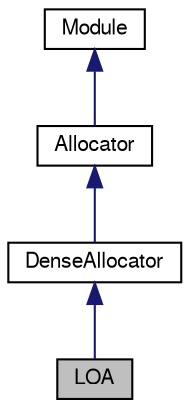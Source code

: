 digraph "LOA"
{
  bgcolor="transparent";
  edge [fontname="FreeSans",fontsize="10",labelfontname="FreeSans",labelfontsize="10"];
  node [fontname="FreeSans",fontsize="10",shape=record];
  Node0 [label="LOA",height=0.2,width=0.4,color="black", fillcolor="grey75", style="filled", fontcolor="black"];
  Node1 -> Node0 [dir="back",color="midnightblue",fontsize="10",style="solid",fontname="FreeSans"];
  Node1 [label="DenseAllocator",height=0.2,width=0.4,color="black",URL="$classDenseAllocator.html"];
  Node2 -> Node1 [dir="back",color="midnightblue",fontsize="10",style="solid",fontname="FreeSans"];
  Node2 [label="Allocator",height=0.2,width=0.4,color="black",URL="$classAllocator.html"];
  Node3 -> Node2 [dir="back",color="midnightblue",fontsize="10",style="solid",fontname="FreeSans"];
  Node3 [label="Module",height=0.2,width=0.4,color="black",URL="$classModule.html"];
}

